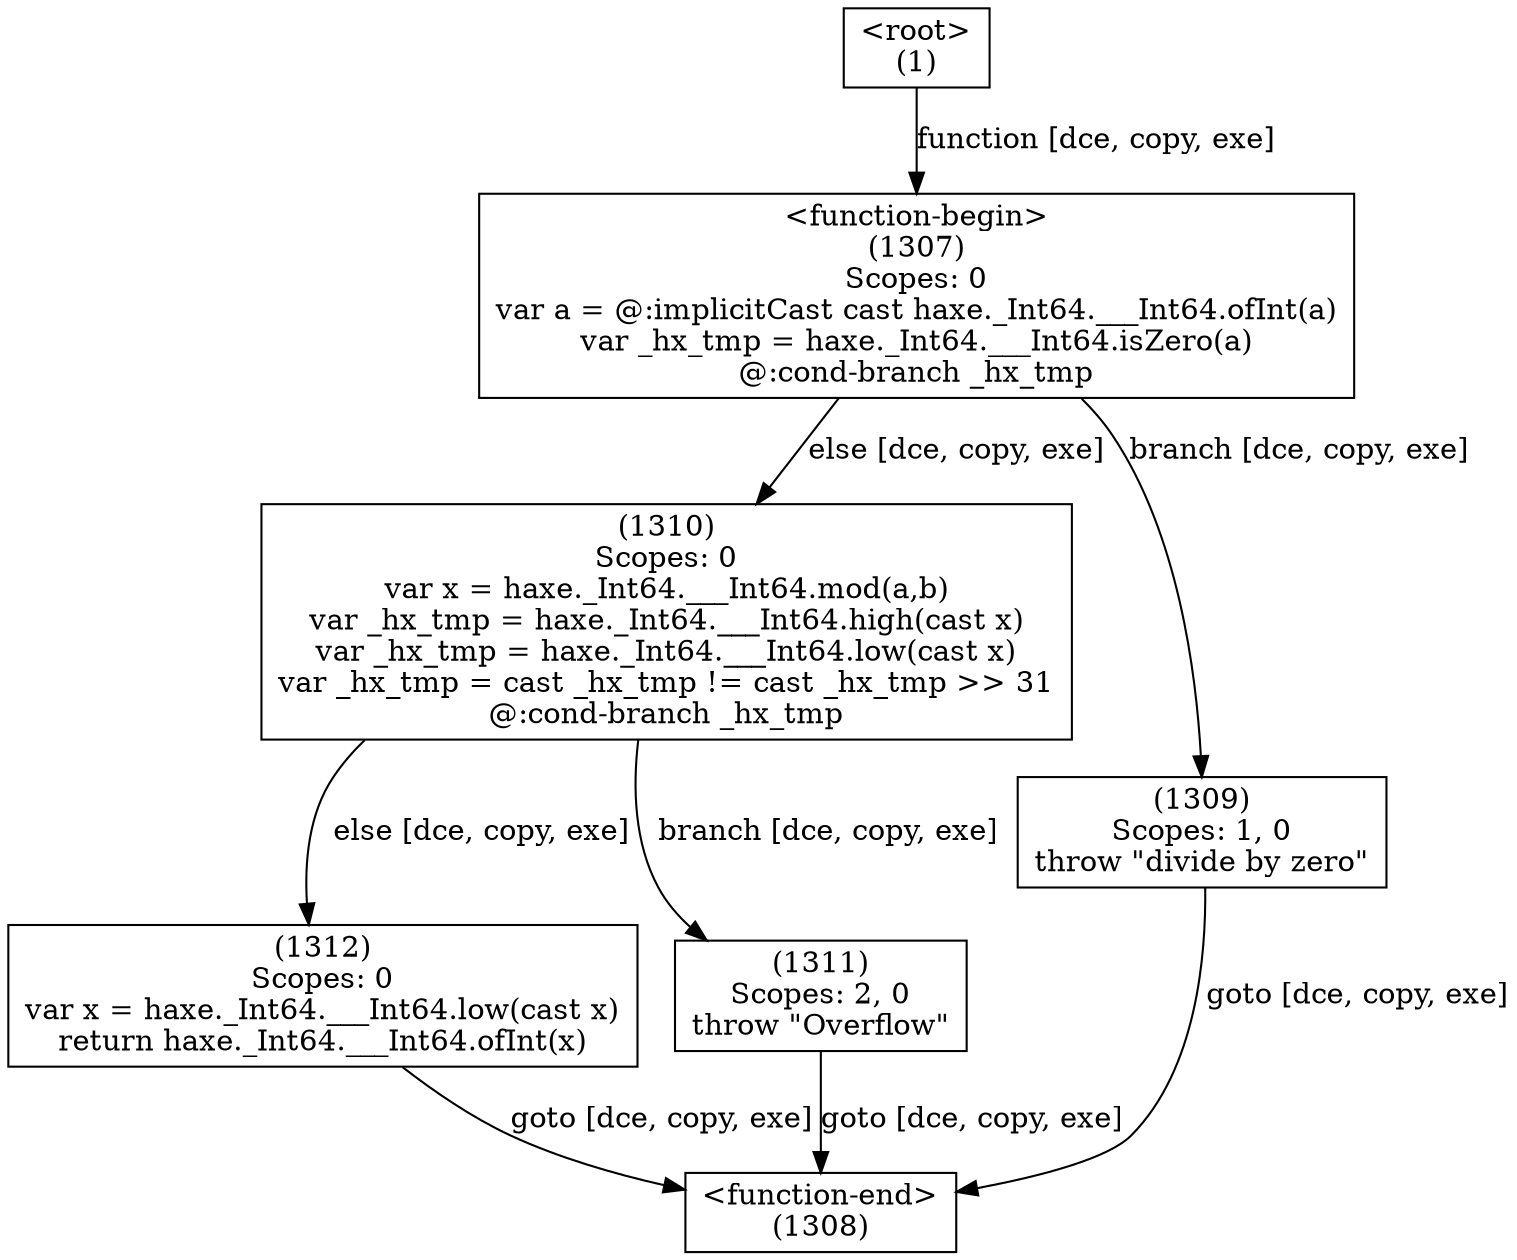 digraph graphname {
n1312 [shape=box,label="(1312)\nScopes: 0\nvar x = haxe._Int64.___Int64.low(cast x)\nreturn haxe._Int64.___Int64.ofInt(x)"];
n1311 [shape=box,label="(1311)\nScopes: 2, 0\nthrow \"Overflow\""];
n1310 [shape=box,label="(1310)\nScopes: 0\nvar x = haxe._Int64.___Int64.mod(a,b)\nvar _hx_tmp = haxe._Int64.___Int64.high(cast x)\nvar _hx_tmp = haxe._Int64.___Int64.low(cast x)\nvar _hx_tmp = cast _hx_tmp != cast _hx_tmp >> 31\n@:cond-branch _hx_tmp"];
n1309 [shape=box,label="(1309)\nScopes: 1, 0\nthrow \"divide by zero\""];
n1308 [shape=box,label="<function-end>
(1308)"];
n1307 [shape=box,label="<function-begin>
(1307)\nScopes: 0\nvar a = @:implicitCast cast haxe._Int64.___Int64.ofInt(a)\nvar _hx_tmp = haxe._Int64.___Int64.isZero(a)\n@:cond-branch _hx_tmp"];
n1 [shape=box,label="<root>
(1)"];
n1 -> n1307[label="function [dce, copy, exe]"];
n1307 -> n1310[label="else [dce, copy, exe]"];
n1307 -> n1309[label="branch [dce, copy, exe]"];
n1309 -> n1308[label="goto [dce, copy, exe]"];
n1310 -> n1312[label="else [dce, copy, exe]"];
n1310 -> n1311[label="branch [dce, copy, exe]"];
n1311 -> n1308[label="goto [dce, copy, exe]"];
n1312 -> n1308[label="goto [dce, copy, exe]"];
}
